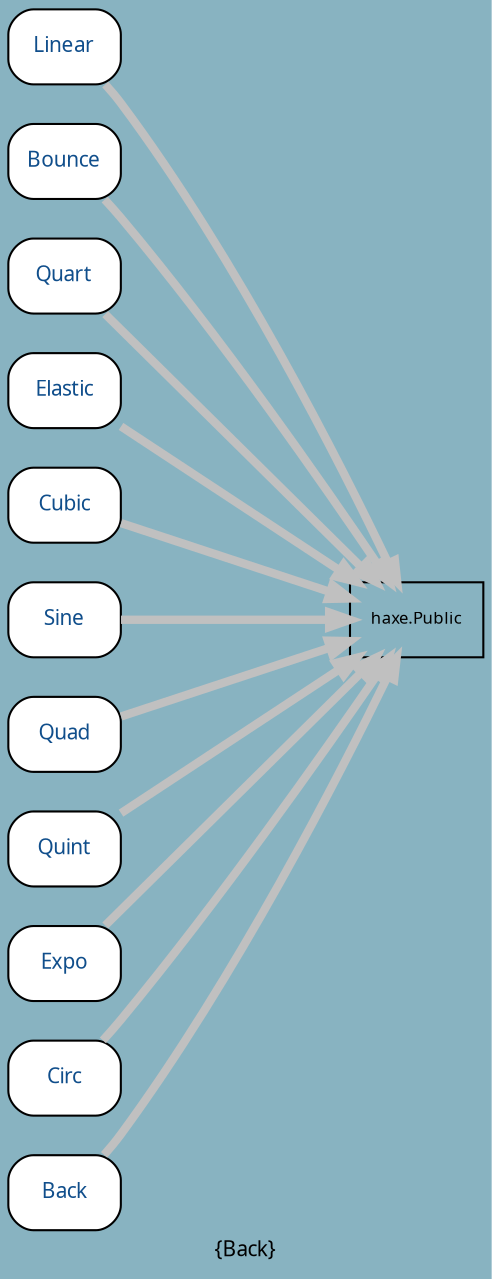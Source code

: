 digraph uml {
	graph [label="Package: feffects.easing Inheritance", ratio=compress, rankdir=LR, size="24,12", overlap=false, fontname=Sans, fontsize=10, bgcolor="#88B3C1", fontcolor=black];
	node [label="\N", fontname=Sans, fontsize=8, shape=record, color=black, fontcolor=black];
	edge [fontname=Sans, fontsize=8, minlen=3, color=black, fontcolor=black];
	graph [label="{Back}",
		lp="115,10",
		bb="0,0,230,597"];
	"feffects.easing.Linear" [label="{Linear}", fontsize=10, fontcolor="#104E8B", style="rounded,filled", fillcolor=white, URL="../types/feffects/easing/Linear.html", tooltip=Linear, portPos=e, pos="27,579", rects="0,561,54,597", width="0.75", height="0.50"];
	"haxe.Public" [pos="198,309", rects="166,291,230,327", width="0.89", height="0.50"];
	"feffects.easing.Bounce" [label="{Bounce}", fontsize=10, fontcolor="#104E8B", style="rounded,filled", fillcolor=white, URL="../types/feffects/easing/Bounce.html", tooltip=Bounce, portPos=e, pos="27,525", rects="0,507,54,543", width="0.75", height="0.50"];
	"feffects.easing.Quart" [label="{Quart}", fontsize=10, fontcolor="#104E8B", style="rounded,filled", fillcolor=white, URL="../types/feffects/easing/Quart.html", tooltip=Quart, portPos=e, pos="27,471", rects="0,453,54,489", width="0.75", height="0.50"];
	"feffects.easing.Elastic" [label="{Elastic}", fontsize=10, fontcolor="#104E8B", style="rounded,filled", fillcolor=white, URL="../types/feffects/easing/Elastic.html", tooltip=Elastic, portPos=e, pos="27,417", rects="0,399,54,435", width="0.75", height="0.50"];
	"feffects.easing.Cubic" [label="{Cubic}", fontsize=10, fontcolor="#104E8B", style="rounded,filled", fillcolor=white, URL="../types/feffects/easing/Cubic.html", tooltip=Cubic, portPos=e, pos="27,363", rects="0,345,54,381", width="0.75", height="0.50"];
	"feffects.easing.Sine" [label="{Sine}", fontsize=10, fontcolor="#104E8B", style="rounded,filled", fillcolor=white, URL="../types/feffects/easing/Sine.html", tooltip=Sine, portPos=e, pos="27,309", rects="0,291,54,327", width="0.75", height="0.50"];
	"feffects.easing.Quad" [label="{Quad}", fontsize=10, fontcolor="#104E8B", style="rounded,filled", fillcolor=white, URL="../types/feffects/easing/Quad.html", tooltip=Quad, portPos=e, pos="27,255", rects="0,237,54,273", width="0.75", height="0.50"];
	"feffects.easing.Quint" [label="{Quint}", fontsize=10, fontcolor="#104E8B", style="rounded,filled", fillcolor=white, URL="../types/feffects/easing/Quint.html", tooltip=Quint, portPos=e, pos="27,201", rects="0,183,54,219", width="0.75", height="0.50"];
	"feffects.easing.Expo" [label="{Expo}", fontsize=10, fontcolor="#104E8B", style="rounded,filled", fillcolor=white, URL="../types/feffects/easing/Expo.html", tooltip=Expo, portPos=e, pos="27,147", rects="0,129,54,165", width="0.75", height="0.50"];
	"feffects.easing.Circ" [label="{Circ}", fontsize=10, fontcolor="#104E8B", style="rounded,filled", fillcolor=white, URL="../types/feffects/easing/Circ.html", tooltip=Circ, portPos=e, pos="27,93", rects="0,75,54,111", width="0.75", height="0.50"];
	"feffects.easing.Back" [label="{Back}", fontsize=10, fontcolor="#104E8B", style="rounded,filled", fillcolor=white, URL="../types/feffects/easing/Back.html", tooltip=Back, portPos=e, pos="27,39", rects="0,21,54,57", width="0.75", height="0.50"];
	"feffects.easing.Linear" -> "haxe.Public" [color=gray, style="setlinewidth(4)", arrowhead=normal, arrowsize="1.0", pos="e,189,327 46,561 49,558 52,555 54,552 110,479 161,383 184,336"];
	"feffects.easing.Bounce" -> "haxe.Public" [color=gray, style="setlinewidth(4)", arrowhead=normal, arrowsize="1.0", pos="e,186,327 45,507 48,504 51,501 54,498 103,442 154,372 180,335"];
	"feffects.easing.Quart" -> "haxe.Public" [color=gray, style="setlinewidth(4)", arrowhead=normal, arrowsize="1.0", pos="e,179,327 46,453 77,423 137,367 172,334"];
	"feffects.easing.Elastic" -> "haxe.Public" [color=gray, style="setlinewidth(4)", arrowhead=normal, arrowsize="1.0", pos="e,169,327 54,400 82,382 128,353 160,332"];
	"feffects.easing.Cubic" -> "haxe.Public" [color=gray, style="setlinewidth(4)", arrowhead=normal, arrowsize="1.0", pos="e,166,319 54,354 81,346 124,332 156,322"];
	"feffects.easing.Sine" -> "haxe.Public" [color=gray, style="setlinewidth(4)", arrowhead=normal, arrowsize="1.0", pos="e,166,309 54,309 81,309 124,309 156,309"];
	"feffects.easing.Quad" -> "haxe.Public" [color=gray, style="setlinewidth(4)", arrowhead=normal, arrowsize="1.0", pos="e,166,299 54,264 81,272 124,286 156,296"];
	"feffects.easing.Quint" -> "haxe.Public" [color=gray, style="setlinewidth(4)", arrowhead=normal, arrowsize="1.0", pos="e,169,291 54,218 82,236 128,265 160,286"];
	"feffects.easing.Expo" -> "haxe.Public" [color=gray, style="setlinewidth(4)", arrowhead=normal, arrowsize="1.0", pos="e,179,291 46,165 77,195 137,251 172,284"];
	"feffects.easing.Circ" -> "haxe.Public" [color=gray, style="setlinewidth(4)", arrowhead=normal, arrowsize="1.0", pos="e,186,291 45,111 48,114 51,117 54,120 103,176 154,246 180,283"];
	"feffects.easing.Back" -> "haxe.Public" [color=gray, style="setlinewidth(4)", arrowhead=normal, arrowsize="1.0", pos="e,189,291 46,57 49,60 52,63 54,66 110,139 161,235 184,282"];
}
